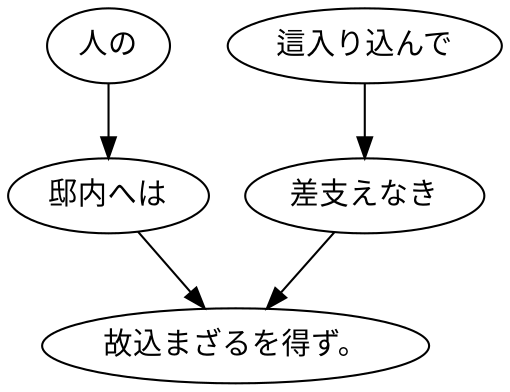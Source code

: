digraph graph2073 {
	node0 [label="人の"];
	node1 [label="邸内へは"];
	node2 [label="這入り込んで"];
	node3 [label="差支えなき"];
	node4 [label="故込まざるを得ず。"];
	node0 -> node1;
	node1 -> node4;
	node2 -> node3;
	node3 -> node4;
}
